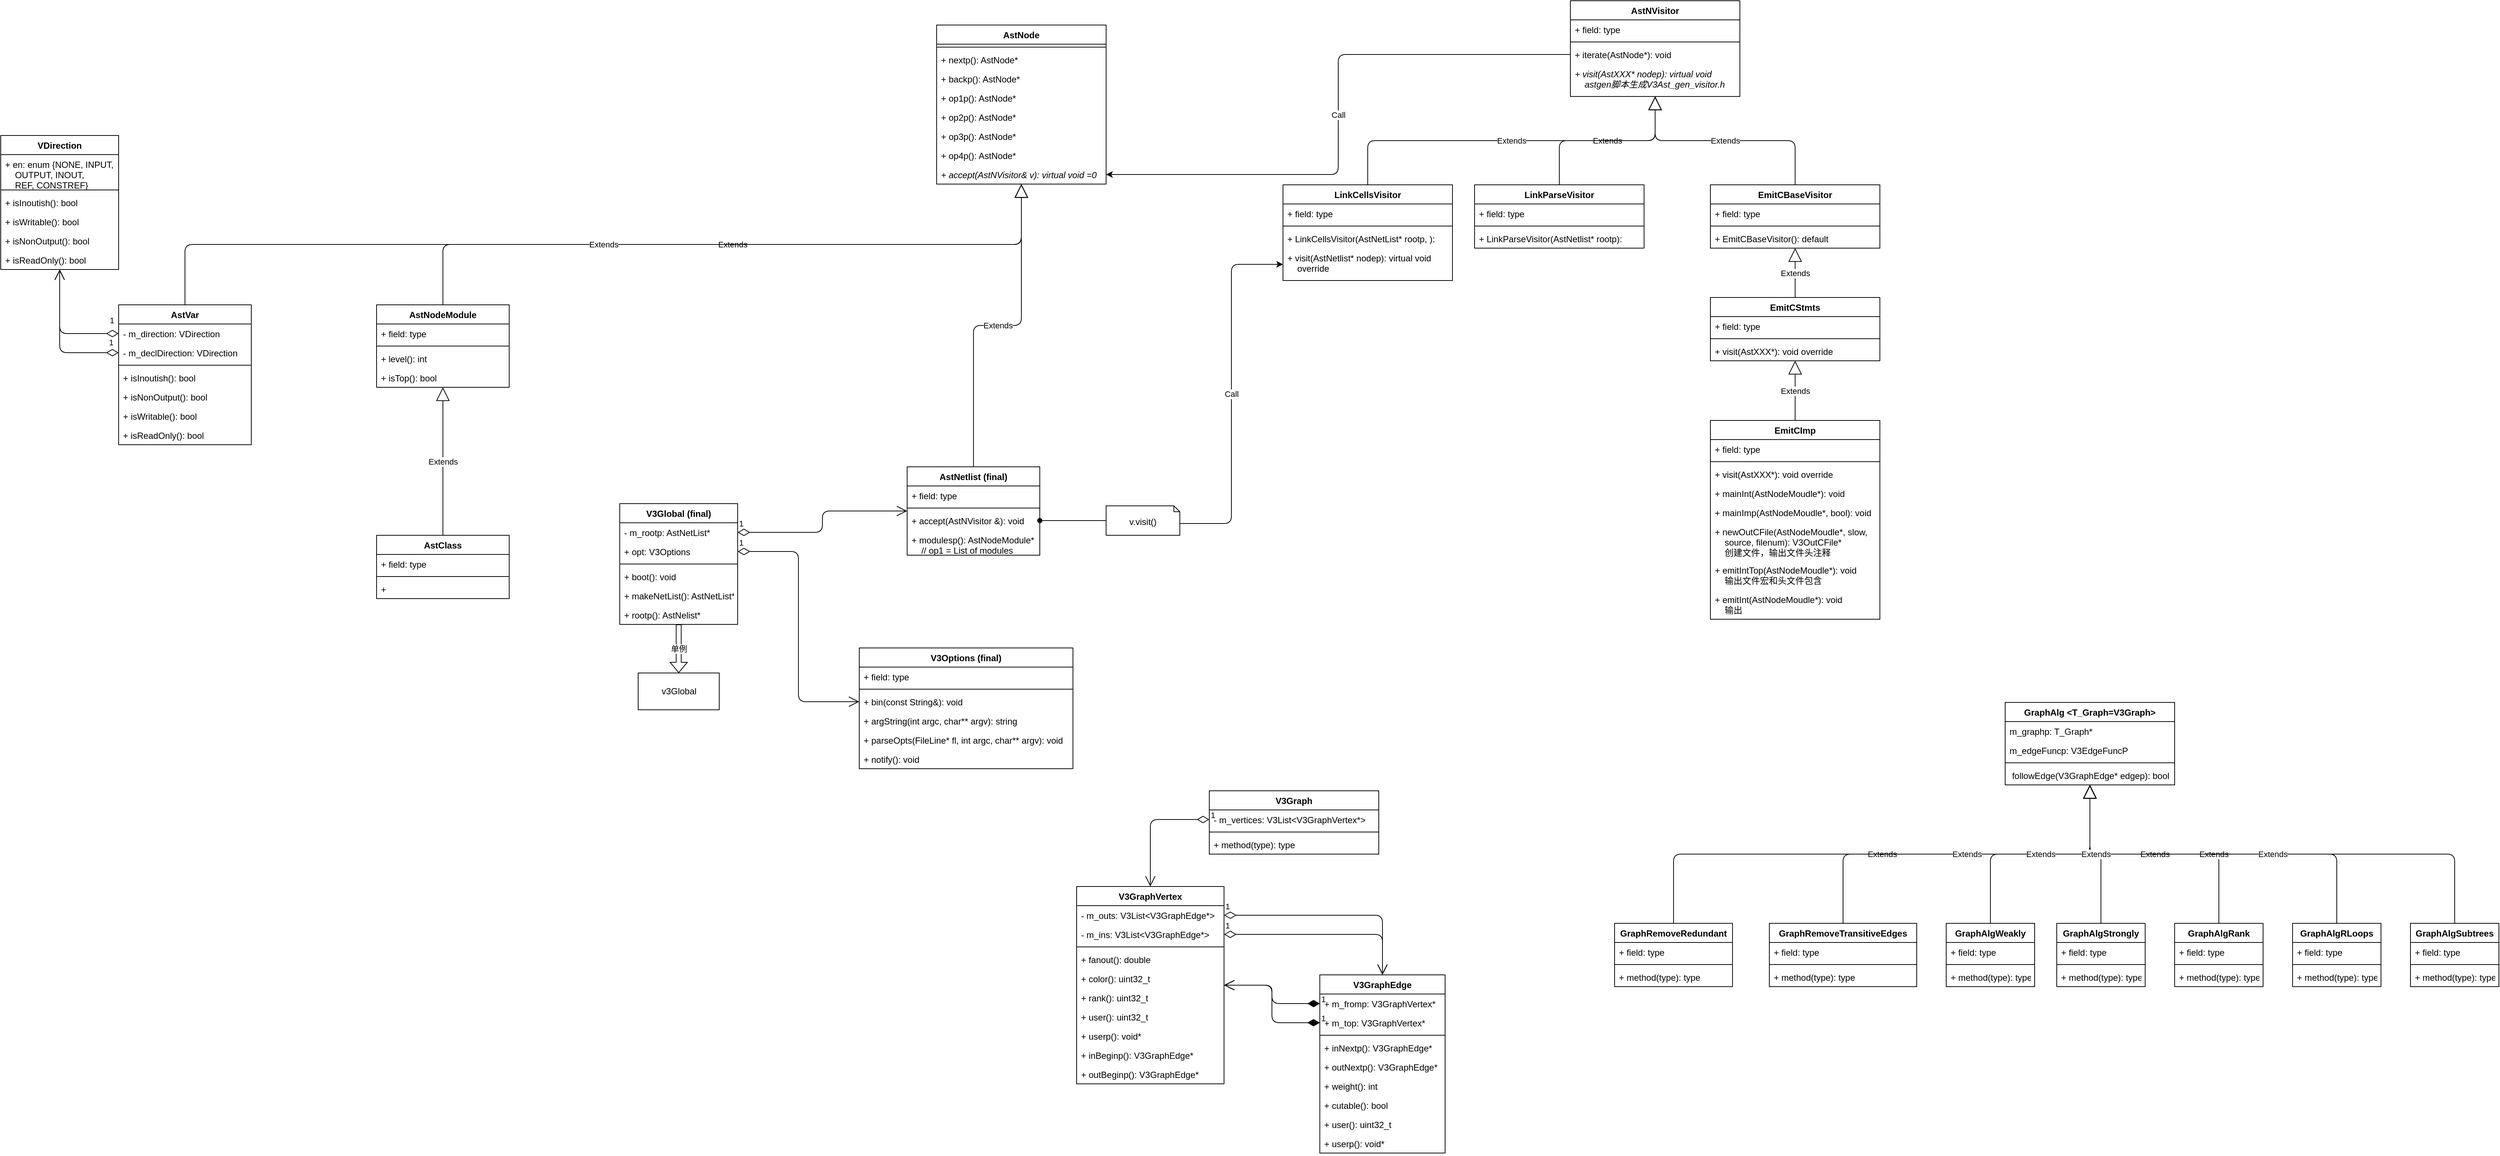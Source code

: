 <mxfile version="14.6.6" type="github">
  <diagram id="C5RBs43oDa-KdzZeNtuy" name="Page-1">
    <mxGraphModel dx="981" dy="526" grid="1" gridSize="10" guides="1" tooltips="1" connect="1" arrows="1" fold="1" page="1" pageScale="1" pageWidth="3300" pageHeight="4681" math="0" shadow="0">
      <root>
        <mxCell id="WIyWlLk6GJQsqaUBKTNV-0" />
        <mxCell id="WIyWlLk6GJQsqaUBKTNV-1" parent="WIyWlLk6GJQsqaUBKTNV-0" />
        <mxCell id="IgFQSysdNM-SXwgzuDnT-0" value="单例" style="edgeStyle=orthogonalEdgeStyle;rounded=0;orthogonalLoop=1;jettySize=auto;html=1;shape=flexArrow;endWidth=15.6;endSize=4.332;width=6.8;" edge="1" parent="WIyWlLk6GJQsqaUBKTNV-1" source="ULX5SZzE0qi3kB6kCUKa-0" target="ULX5SZzE0qi3kB6kCUKa-4">
          <mxGeometry relative="1" as="geometry" />
        </mxCell>
        <mxCell id="ULX5SZzE0qi3kB6kCUKa-0" value="V3Global (final)" style="swimlane;fontStyle=1;align=center;verticalAlign=top;childLayout=stackLayout;horizontal=1;startSize=26;horizontalStack=0;resizeParent=1;resizeParentMax=0;resizeLast=0;collapsible=1;marginBottom=0;" parent="WIyWlLk6GJQsqaUBKTNV-1" vertex="1">
          <mxGeometry x="860" y="1010" width="160" height="164" as="geometry" />
        </mxCell>
        <mxCell id="ULX5SZzE0qi3kB6kCUKa-1" value="- m_rootp: AstNetList*" style="text;strokeColor=none;fillColor=none;align=left;verticalAlign=top;spacingLeft=4;spacingRight=4;overflow=hidden;rotatable=0;points=[[0,0.5],[1,0.5]];portConstraint=eastwest;" parent="ULX5SZzE0qi3kB6kCUKa-0" vertex="1">
          <mxGeometry y="26" width="160" height="26" as="geometry" />
        </mxCell>
        <mxCell id="E-qljk5IcUuc3GLCmqaK-0" value="+ opt: V3Options" style="text;strokeColor=none;fillColor=none;align=left;verticalAlign=top;spacingLeft=4;spacingRight=4;overflow=hidden;rotatable=0;points=[[0,0.5],[1,0.5]];portConstraint=eastwest;" parent="ULX5SZzE0qi3kB6kCUKa-0" vertex="1">
          <mxGeometry y="52" width="160" height="26" as="geometry" />
        </mxCell>
        <mxCell id="ULX5SZzE0qi3kB6kCUKa-2" value="" style="line;strokeWidth=1;fillColor=none;align=left;verticalAlign=middle;spacingTop=-1;spacingLeft=3;spacingRight=3;rotatable=0;labelPosition=right;points=[];portConstraint=eastwest;" parent="ULX5SZzE0qi3kB6kCUKa-0" vertex="1">
          <mxGeometry y="78" width="160" height="8" as="geometry" />
        </mxCell>
        <mxCell id="ULX5SZzE0qi3kB6kCUKa-5" value="+ boot(): void" style="text;strokeColor=none;fillColor=none;align=left;verticalAlign=top;spacingLeft=4;spacingRight=4;overflow=hidden;rotatable=0;points=[[0,0.5],[1,0.5]];portConstraint=eastwest;" parent="ULX5SZzE0qi3kB6kCUKa-0" vertex="1">
          <mxGeometry y="86" width="160" height="26" as="geometry" />
        </mxCell>
        <mxCell id="ULX5SZzE0qi3kB6kCUKa-3" value="+ makeNetList(): AstNetList*" style="text;strokeColor=none;fillColor=none;align=left;verticalAlign=top;spacingLeft=4;spacingRight=4;overflow=hidden;rotatable=0;points=[[0,0.5],[1,0.5]];portConstraint=eastwest;" parent="ULX5SZzE0qi3kB6kCUKa-0" vertex="1">
          <mxGeometry y="112" width="160" height="26" as="geometry" />
        </mxCell>
        <mxCell id="IgFQSysdNM-SXwgzuDnT-42" value="+ rootp(): AstNelist*" style="text;strokeColor=none;fillColor=none;align=left;verticalAlign=top;spacingLeft=4;spacingRight=4;overflow=hidden;rotatable=0;points=[[0,0.5],[1,0.5]];portConstraint=eastwest;" vertex="1" parent="ULX5SZzE0qi3kB6kCUKa-0">
          <mxGeometry y="138" width="160" height="26" as="geometry" />
        </mxCell>
        <mxCell id="ULX5SZzE0qi3kB6kCUKa-4" value="v3Global" style="html=1;" parent="WIyWlLk6GJQsqaUBKTNV-1" vertex="1">
          <mxGeometry x="885" y="1240" width="110" height="50" as="geometry" />
        </mxCell>
        <mxCell id="ULX5SZzE0qi3kB6kCUKa-6" value="AstNetlist (final)" style="swimlane;fontStyle=1;align=center;verticalAlign=top;childLayout=stackLayout;horizontal=1;startSize=26;horizontalStack=0;resizeParent=1;resizeParentMax=0;resizeLast=0;collapsible=1;marginBottom=0;" parent="WIyWlLk6GJQsqaUBKTNV-1" vertex="1">
          <mxGeometry x="1250" y="960" width="180" height="120" as="geometry" />
        </mxCell>
        <mxCell id="ULX5SZzE0qi3kB6kCUKa-7" value="+ field: type" style="text;strokeColor=none;fillColor=none;align=left;verticalAlign=top;spacingLeft=4;spacingRight=4;overflow=hidden;rotatable=0;points=[[0,0.5],[1,0.5]];portConstraint=eastwest;" parent="ULX5SZzE0qi3kB6kCUKa-6" vertex="1">
          <mxGeometry y="26" width="180" height="26" as="geometry" />
        </mxCell>
        <mxCell id="ULX5SZzE0qi3kB6kCUKa-8" value="" style="line;strokeWidth=1;fillColor=none;align=left;verticalAlign=middle;spacingTop=-1;spacingLeft=3;spacingRight=3;rotatable=0;labelPosition=right;points=[];portConstraint=eastwest;" parent="ULX5SZzE0qi3kB6kCUKa-6" vertex="1">
          <mxGeometry y="52" width="180" height="8" as="geometry" />
        </mxCell>
        <mxCell id="ULX5SZzE0qi3kB6kCUKa-9" value="+ accept(AstNVisitor &amp;): void" style="text;strokeColor=none;fillColor=none;align=left;verticalAlign=top;spacingLeft=4;spacingRight=4;overflow=hidden;rotatable=0;points=[[0,0.5],[1,0.5]];portConstraint=eastwest;" parent="ULX5SZzE0qi3kB6kCUKa-6" vertex="1">
          <mxGeometry y="60" width="180" height="26" as="geometry" />
        </mxCell>
        <mxCell id="IgFQSysdNM-SXwgzuDnT-43" value="+ modulesp(): AstNodeModule*&#xa;    // op1 = List of modules" style="text;strokeColor=none;fillColor=none;align=left;verticalAlign=top;spacingLeft=4;spacingRight=4;overflow=hidden;rotatable=0;points=[[0,0.5],[1,0.5]];portConstraint=eastwest;" vertex="1" parent="ULX5SZzE0qi3kB6kCUKa-6">
          <mxGeometry y="86" width="180" height="34" as="geometry" />
        </mxCell>
        <mxCell id="ULX5SZzE0qi3kB6kCUKa-10" value="1" style="endArrow=open;html=1;endSize=12;startArrow=diamondThin;startSize=14;startFill=0;edgeStyle=orthogonalEdgeStyle;align=left;verticalAlign=bottom;" parent="WIyWlLk6GJQsqaUBKTNV-1" source="ULX5SZzE0qi3kB6kCUKa-1" target="ULX5SZzE0qi3kB6kCUKa-6" edge="1">
          <mxGeometry x="-1" y="3" relative="1" as="geometry">
            <mxPoint x="1200" y="1160" as="sourcePoint" />
            <mxPoint x="1360" y="1160" as="targetPoint" />
          </mxGeometry>
        </mxCell>
        <mxCell id="ULX5SZzE0qi3kB6kCUKa-11" value="AstNode" style="swimlane;fontStyle=1;align=center;verticalAlign=top;childLayout=stackLayout;horizontal=1;startSize=26;horizontalStack=0;resizeParent=1;resizeParentMax=0;resizeLast=0;collapsible=1;marginBottom=0;" parent="WIyWlLk6GJQsqaUBKTNV-1" vertex="1">
          <mxGeometry x="1290" y="360" width="230" height="216" as="geometry" />
        </mxCell>
        <mxCell id="ULX5SZzE0qi3kB6kCUKa-13" value="" style="line;strokeWidth=1;fillColor=none;align=left;verticalAlign=middle;spacingTop=-1;spacingLeft=3;spacingRight=3;rotatable=0;labelPosition=right;points=[];portConstraint=eastwest;" parent="ULX5SZzE0qi3kB6kCUKa-11" vertex="1">
          <mxGeometry y="26" width="230" height="8" as="geometry" />
        </mxCell>
        <mxCell id="ULX5SZzE0qi3kB6kCUKa-12" value="+ nextp(): AstNode*" style="text;strokeColor=none;fillColor=none;align=left;verticalAlign=top;spacingLeft=4;spacingRight=4;overflow=hidden;rotatable=0;points=[[0,0.5],[1,0.5]];portConstraint=eastwest;" parent="ULX5SZzE0qi3kB6kCUKa-11" vertex="1">
          <mxGeometry y="34" width="230" height="26" as="geometry" />
        </mxCell>
        <mxCell id="ULX5SZzE0qi3kB6kCUKa-20" value="+ backp(): AstNode*" style="text;strokeColor=none;fillColor=none;align=left;verticalAlign=top;spacingLeft=4;spacingRight=4;overflow=hidden;rotatable=0;points=[[0,0.5],[1,0.5]];portConstraint=eastwest;" parent="ULX5SZzE0qi3kB6kCUKa-11" vertex="1">
          <mxGeometry y="60" width="230" height="26" as="geometry" />
        </mxCell>
        <mxCell id="ULX5SZzE0qi3kB6kCUKa-21" value="+ op1p(): AstNode*" style="text;strokeColor=none;fillColor=none;align=left;verticalAlign=top;spacingLeft=4;spacingRight=4;overflow=hidden;rotatable=0;points=[[0,0.5],[1,0.5]];portConstraint=eastwest;" parent="ULX5SZzE0qi3kB6kCUKa-11" vertex="1">
          <mxGeometry y="86" width="230" height="26" as="geometry" />
        </mxCell>
        <mxCell id="ULX5SZzE0qi3kB6kCUKa-24" value="+ op2p(): AstNode*" style="text;strokeColor=none;fillColor=none;align=left;verticalAlign=top;spacingLeft=4;spacingRight=4;overflow=hidden;rotatable=0;points=[[0,0.5],[1,0.5]];portConstraint=eastwest;" parent="ULX5SZzE0qi3kB6kCUKa-11" vertex="1">
          <mxGeometry y="112" width="230" height="26" as="geometry" />
        </mxCell>
        <mxCell id="ULX5SZzE0qi3kB6kCUKa-23" value="+ op3p(): AstNode*" style="text;strokeColor=none;fillColor=none;align=left;verticalAlign=top;spacingLeft=4;spacingRight=4;overflow=hidden;rotatable=0;points=[[0,0.5],[1,0.5]];portConstraint=eastwest;" parent="ULX5SZzE0qi3kB6kCUKa-11" vertex="1">
          <mxGeometry y="138" width="230" height="26" as="geometry" />
        </mxCell>
        <mxCell id="ULX5SZzE0qi3kB6kCUKa-22" value="+ op4p(): AstNode*" style="text;strokeColor=none;fillColor=none;align=left;verticalAlign=top;spacingLeft=4;spacingRight=4;overflow=hidden;rotatable=0;points=[[0,0.5],[1,0.5]];portConstraint=eastwest;" parent="ULX5SZzE0qi3kB6kCUKa-11" vertex="1">
          <mxGeometry y="164" width="230" height="26" as="geometry" />
        </mxCell>
        <mxCell id="ULX5SZzE0qi3kB6kCUKa-14" value="+ accept(AstNVisitor&amp; v): virtual void =0" style="text;strokeColor=none;fillColor=none;align=left;verticalAlign=top;spacingLeft=4;spacingRight=4;overflow=hidden;rotatable=0;points=[[0,0.5],[1,0.5]];portConstraint=eastwest;fontStyle=2" parent="ULX5SZzE0qi3kB6kCUKa-11" vertex="1">
          <mxGeometry y="190" width="230" height="26" as="geometry" />
        </mxCell>
        <mxCell id="ULX5SZzE0qi3kB6kCUKa-19" value="Extends" style="endArrow=block;endSize=16;endFill=0;html=1;edgeStyle=orthogonalEdgeStyle;" parent="WIyWlLk6GJQsqaUBKTNV-1" source="ULX5SZzE0qi3kB6kCUKa-6" target="ULX5SZzE0qi3kB6kCUKa-11" edge="1">
          <mxGeometry width="160" relative="1" as="geometry">
            <mxPoint x="1280" y="1180" as="sourcePoint" />
            <mxPoint x="1400" y="858" as="targetPoint" />
          </mxGeometry>
        </mxCell>
        <mxCell id="E-qljk5IcUuc3GLCmqaK-1" value="V3Options (final)" style="swimlane;fontStyle=1;align=center;verticalAlign=top;childLayout=stackLayout;horizontal=1;startSize=26;horizontalStack=0;resizeParent=1;resizeParentMax=0;resizeLast=0;collapsible=1;marginBottom=0;" parent="WIyWlLk6GJQsqaUBKTNV-1" vertex="1">
          <mxGeometry x="1185" y="1206" width="290" height="164" as="geometry" />
        </mxCell>
        <mxCell id="E-qljk5IcUuc3GLCmqaK-2" value="+ field: type" style="text;strokeColor=none;fillColor=none;align=left;verticalAlign=top;spacingLeft=4;spacingRight=4;overflow=hidden;rotatable=0;points=[[0,0.5],[1,0.5]];portConstraint=eastwest;" parent="E-qljk5IcUuc3GLCmqaK-1" vertex="1">
          <mxGeometry y="26" width="290" height="26" as="geometry" />
        </mxCell>
        <mxCell id="E-qljk5IcUuc3GLCmqaK-3" value="" style="line;strokeWidth=1;fillColor=none;align=left;verticalAlign=middle;spacingTop=-1;spacingLeft=3;spacingRight=3;rotatable=0;labelPosition=right;points=[];portConstraint=eastwest;" parent="E-qljk5IcUuc3GLCmqaK-1" vertex="1">
          <mxGeometry y="52" width="290" height="8" as="geometry" />
        </mxCell>
        <mxCell id="E-qljk5IcUuc3GLCmqaK-4" value="+ bin(const String&amp;): void" style="text;strokeColor=none;fillColor=none;align=left;verticalAlign=top;spacingLeft=4;spacingRight=4;overflow=hidden;rotatable=0;points=[[0,0.5],[1,0.5]];portConstraint=eastwest;" parent="E-qljk5IcUuc3GLCmqaK-1" vertex="1">
          <mxGeometry y="60" width="290" height="26" as="geometry" />
        </mxCell>
        <mxCell id="E-qljk5IcUuc3GLCmqaK-5" value="+ argString(int argc, char** argv): string" style="text;strokeColor=none;fillColor=none;align=left;verticalAlign=top;spacingLeft=4;spacingRight=4;overflow=hidden;rotatable=0;points=[[0,0.5],[1,0.5]];portConstraint=eastwest;" parent="E-qljk5IcUuc3GLCmqaK-1" vertex="1">
          <mxGeometry y="86" width="290" height="26" as="geometry" />
        </mxCell>
        <mxCell id="E-qljk5IcUuc3GLCmqaK-7" value="+ parseOpts(FileLine* fl, int argc, char** argv): void" style="text;strokeColor=none;fillColor=none;align=left;verticalAlign=top;spacingLeft=4;spacingRight=4;overflow=hidden;rotatable=0;points=[[0,0.5],[1,0.5]];portConstraint=eastwest;" parent="E-qljk5IcUuc3GLCmqaK-1" vertex="1">
          <mxGeometry y="112" width="290" height="26" as="geometry" />
        </mxCell>
        <mxCell id="E-qljk5IcUuc3GLCmqaK-8" value="+ notify(): void" style="text;strokeColor=none;fillColor=none;align=left;verticalAlign=top;spacingLeft=4;spacingRight=4;overflow=hidden;rotatable=0;points=[[0,0.5],[1,0.5]];portConstraint=eastwest;" parent="E-qljk5IcUuc3GLCmqaK-1" vertex="1">
          <mxGeometry y="138" width="290" height="26" as="geometry" />
        </mxCell>
        <mxCell id="E-qljk5IcUuc3GLCmqaK-6" value="1" style="endArrow=open;html=1;endSize=12;startArrow=diamondThin;startSize=14;startFill=0;edgeStyle=orthogonalEdgeStyle;align=left;verticalAlign=bottom;" parent="WIyWlLk6GJQsqaUBKTNV-1" source="E-qljk5IcUuc3GLCmqaK-0" target="E-qljk5IcUuc3GLCmqaK-4" edge="1">
          <mxGeometry x="-1" y="3" relative="1" as="geometry">
            <mxPoint x="1110" y="1120" as="sourcePoint" />
            <mxPoint x="1270" y="1120" as="targetPoint" />
          </mxGeometry>
        </mxCell>
        <mxCell id="E-qljk5IcUuc3GLCmqaK-9" value="LinkParseVisitor" style="swimlane;fontStyle=1;align=center;verticalAlign=top;childLayout=stackLayout;horizontal=1;startSize=26;horizontalStack=0;resizeParent=1;resizeParentMax=0;resizeLast=0;collapsible=1;marginBottom=0;" parent="WIyWlLk6GJQsqaUBKTNV-1" vertex="1">
          <mxGeometry x="2020" y="577" width="230" height="86" as="geometry" />
        </mxCell>
        <mxCell id="E-qljk5IcUuc3GLCmqaK-10" value="+ field: type" style="text;strokeColor=none;fillColor=none;align=left;verticalAlign=top;spacingLeft=4;spacingRight=4;overflow=hidden;rotatable=0;points=[[0,0.5],[1,0.5]];portConstraint=eastwest;" parent="E-qljk5IcUuc3GLCmqaK-9" vertex="1">
          <mxGeometry y="26" width="230" height="26" as="geometry" />
        </mxCell>
        <mxCell id="E-qljk5IcUuc3GLCmqaK-11" value="" style="line;strokeWidth=1;fillColor=none;align=left;verticalAlign=middle;spacingTop=-1;spacingLeft=3;spacingRight=3;rotatable=0;labelPosition=right;points=[];portConstraint=eastwest;" parent="E-qljk5IcUuc3GLCmqaK-9" vertex="1">
          <mxGeometry y="52" width="230" height="8" as="geometry" />
        </mxCell>
        <mxCell id="E-qljk5IcUuc3GLCmqaK-12" value="+ LinkParseVisitor(AstNetlist* rootp): " style="text;strokeColor=none;fillColor=none;align=left;verticalAlign=top;spacingLeft=4;spacingRight=4;overflow=hidden;rotatable=0;points=[[0,0.5],[1,0.5]];portConstraint=eastwest;" parent="E-qljk5IcUuc3GLCmqaK-9" vertex="1">
          <mxGeometry y="60" width="230" height="26" as="geometry" />
        </mxCell>
        <mxCell id="E-qljk5IcUuc3GLCmqaK-13" value="AstNVisitor" style="swimlane;fontStyle=1;align=center;verticalAlign=top;childLayout=stackLayout;horizontal=1;startSize=26;horizontalStack=0;resizeParent=1;resizeParentMax=0;resizeLast=0;collapsible=1;marginBottom=0;" parent="WIyWlLk6GJQsqaUBKTNV-1" vertex="1">
          <mxGeometry x="2150" y="327" width="230" height="130" as="geometry" />
        </mxCell>
        <mxCell id="E-qljk5IcUuc3GLCmqaK-14" value="+ field: type" style="text;strokeColor=none;fillColor=none;align=left;verticalAlign=top;spacingLeft=4;spacingRight=4;overflow=hidden;rotatable=0;points=[[0,0.5],[1,0.5]];portConstraint=eastwest;" parent="E-qljk5IcUuc3GLCmqaK-13" vertex="1">
          <mxGeometry y="26" width="230" height="26" as="geometry" />
        </mxCell>
        <mxCell id="E-qljk5IcUuc3GLCmqaK-15" value="" style="line;strokeWidth=1;fillColor=none;align=left;verticalAlign=middle;spacingTop=-1;spacingLeft=3;spacingRight=3;rotatable=0;labelPosition=right;points=[];portConstraint=eastwest;" parent="E-qljk5IcUuc3GLCmqaK-13" vertex="1">
          <mxGeometry y="52" width="230" height="8" as="geometry" />
        </mxCell>
        <mxCell id="E-qljk5IcUuc3GLCmqaK-16" value="+ iterate(AstNode*): void" style="text;strokeColor=none;fillColor=none;align=left;verticalAlign=top;spacingLeft=4;spacingRight=4;overflow=hidden;rotatable=0;points=[[0,0.5],[1,0.5]];portConstraint=eastwest;" parent="E-qljk5IcUuc3GLCmqaK-13" vertex="1">
          <mxGeometry y="60" width="230" height="26" as="geometry" />
        </mxCell>
        <mxCell id="E-qljk5IcUuc3GLCmqaK-18" value="+ visit(AstXXX* nodep): virtual void&#xa;    astgen脚本生成V3Ast_gen_visitor.h" style="text;strokeColor=none;fillColor=none;align=left;verticalAlign=top;spacingLeft=4;spacingRight=4;overflow=hidden;rotatable=0;points=[[0,0.5],[1,0.5]];portConstraint=eastwest;fontStyle=2" parent="E-qljk5IcUuc3GLCmqaK-13" vertex="1">
          <mxGeometry y="86" width="230" height="44" as="geometry" />
        </mxCell>
        <mxCell id="E-qljk5IcUuc3GLCmqaK-17" value="Extends" style="endArrow=block;endSize=16;endFill=0;html=1;exitX=0.5;exitY=0;exitDx=0;exitDy=0;edgeStyle=orthogonalEdgeStyle;" parent="WIyWlLk6GJQsqaUBKTNV-1" source="E-qljk5IcUuc3GLCmqaK-9" target="E-qljk5IcUuc3GLCmqaK-13" edge="1">
          <mxGeometry width="160" relative="1" as="geometry">
            <mxPoint x="2280" y="910" as="sourcePoint" />
            <mxPoint x="2440" y="910" as="targetPoint" />
          </mxGeometry>
        </mxCell>
        <mxCell id="E-qljk5IcUuc3GLCmqaK-23" value="V3Graph" style="swimlane;fontStyle=1;align=center;verticalAlign=top;childLayout=stackLayout;horizontal=1;startSize=26;horizontalStack=0;resizeParent=1;resizeParentMax=0;resizeLast=0;collapsible=1;marginBottom=0;" parent="WIyWlLk6GJQsqaUBKTNV-1" vertex="1">
          <mxGeometry x="1660" y="1400" width="230" height="86" as="geometry" />
        </mxCell>
        <mxCell id="E-qljk5IcUuc3GLCmqaK-24" value="- m_vertices: V3List&lt;V3GraphVertex*&gt;" style="text;strokeColor=none;fillColor=none;align=left;verticalAlign=top;spacingLeft=4;spacingRight=4;overflow=hidden;rotatable=0;points=[[0,0.5],[1,0.5]];portConstraint=eastwest;" parent="E-qljk5IcUuc3GLCmqaK-23" vertex="1">
          <mxGeometry y="26" width="230" height="26" as="geometry" />
        </mxCell>
        <mxCell id="E-qljk5IcUuc3GLCmqaK-25" value="" style="line;strokeWidth=1;fillColor=none;align=left;verticalAlign=middle;spacingTop=-1;spacingLeft=3;spacingRight=3;rotatable=0;labelPosition=right;points=[];portConstraint=eastwest;" parent="E-qljk5IcUuc3GLCmqaK-23" vertex="1">
          <mxGeometry y="52" width="230" height="8" as="geometry" />
        </mxCell>
        <mxCell id="E-qljk5IcUuc3GLCmqaK-26" value="+ method(type): type" style="text;strokeColor=none;fillColor=none;align=left;verticalAlign=top;spacingLeft=4;spacingRight=4;overflow=hidden;rotatable=0;points=[[0,0.5],[1,0.5]];portConstraint=eastwest;" parent="E-qljk5IcUuc3GLCmqaK-23" vertex="1">
          <mxGeometry y="60" width="230" height="26" as="geometry" />
        </mxCell>
        <mxCell id="E-qljk5IcUuc3GLCmqaK-27" value="V3GraphVertex" style="swimlane;fontStyle=1;align=center;verticalAlign=top;childLayout=stackLayout;horizontal=1;startSize=26;horizontalStack=0;resizeParent=1;resizeParentMax=0;resizeLast=0;collapsible=1;marginBottom=0;" parent="WIyWlLk6GJQsqaUBKTNV-1" vertex="1">
          <mxGeometry x="1480" y="1530" width="200" height="268" as="geometry" />
        </mxCell>
        <mxCell id="E-qljk5IcUuc3GLCmqaK-28" value="- m_outs: V3List&lt;V3GraphEdge*&gt;" style="text;strokeColor=none;fillColor=none;align=left;verticalAlign=top;spacingLeft=4;spacingRight=4;overflow=hidden;rotatable=0;points=[[0,0.5],[1,0.5]];portConstraint=eastwest;" parent="E-qljk5IcUuc3GLCmqaK-27" vertex="1">
          <mxGeometry y="26" width="200" height="26" as="geometry" />
        </mxCell>
        <mxCell id="E-qljk5IcUuc3GLCmqaK-36" value="- m_ins: V3List&lt;V3GraphEdge*&gt;" style="text;strokeColor=none;fillColor=none;align=left;verticalAlign=top;spacingLeft=4;spacingRight=4;overflow=hidden;rotatable=0;points=[[0,0.5],[1,0.5]];portConstraint=eastwest;" parent="E-qljk5IcUuc3GLCmqaK-27" vertex="1">
          <mxGeometry y="52" width="200" height="26" as="geometry" />
        </mxCell>
        <mxCell id="E-qljk5IcUuc3GLCmqaK-29" value="" style="line;strokeWidth=1;fillColor=none;align=left;verticalAlign=middle;spacingTop=-1;spacingLeft=3;spacingRight=3;rotatable=0;labelPosition=right;points=[];portConstraint=eastwest;" parent="E-qljk5IcUuc3GLCmqaK-27" vertex="1">
          <mxGeometry y="78" width="200" height="8" as="geometry" />
        </mxCell>
        <mxCell id="E-qljk5IcUuc3GLCmqaK-30" value="+ fanout(): double" style="text;strokeColor=none;fillColor=none;align=left;verticalAlign=top;spacingLeft=4;spacingRight=4;overflow=hidden;rotatable=0;points=[[0,0.5],[1,0.5]];portConstraint=eastwest;" parent="E-qljk5IcUuc3GLCmqaK-27" vertex="1">
          <mxGeometry y="86" width="200" height="26" as="geometry" />
        </mxCell>
        <mxCell id="E-qljk5IcUuc3GLCmqaK-39" value="+ color(): uint32_t" style="text;strokeColor=none;fillColor=none;align=left;verticalAlign=top;spacingLeft=4;spacingRight=4;overflow=hidden;rotatable=0;points=[[0,0.5],[1,0.5]];portConstraint=eastwest;" parent="E-qljk5IcUuc3GLCmqaK-27" vertex="1">
          <mxGeometry y="112" width="200" height="26" as="geometry" />
        </mxCell>
        <mxCell id="E-qljk5IcUuc3GLCmqaK-40" value="+ rank(): uint32_t" style="text;strokeColor=none;fillColor=none;align=left;verticalAlign=top;spacingLeft=4;spacingRight=4;overflow=hidden;rotatable=0;points=[[0,0.5],[1,0.5]];portConstraint=eastwest;" parent="E-qljk5IcUuc3GLCmqaK-27" vertex="1">
          <mxGeometry y="138" width="200" height="26" as="geometry" />
        </mxCell>
        <mxCell id="E-qljk5IcUuc3GLCmqaK-41" value="+ user(): uint32_t" style="text;strokeColor=none;fillColor=none;align=left;verticalAlign=top;spacingLeft=4;spacingRight=4;overflow=hidden;rotatable=0;points=[[0,0.5],[1,0.5]];portConstraint=eastwest;" parent="E-qljk5IcUuc3GLCmqaK-27" vertex="1">
          <mxGeometry y="164" width="200" height="26" as="geometry" />
        </mxCell>
        <mxCell id="E-qljk5IcUuc3GLCmqaK-42" value="+ userp(): void*" style="text;strokeColor=none;fillColor=none;align=left;verticalAlign=top;spacingLeft=4;spacingRight=4;overflow=hidden;rotatable=0;points=[[0,0.5],[1,0.5]];portConstraint=eastwest;" parent="E-qljk5IcUuc3GLCmqaK-27" vertex="1">
          <mxGeometry y="190" width="200" height="26" as="geometry" />
        </mxCell>
        <mxCell id="E-qljk5IcUuc3GLCmqaK-43" value="+ inBeginp(): V3GraphEdge*" style="text;strokeColor=none;fillColor=none;align=left;verticalAlign=top;spacingLeft=4;spacingRight=4;overflow=hidden;rotatable=0;points=[[0,0.5],[1,0.5]];portConstraint=eastwest;" parent="E-qljk5IcUuc3GLCmqaK-27" vertex="1">
          <mxGeometry y="216" width="200" height="26" as="geometry" />
        </mxCell>
        <mxCell id="E-qljk5IcUuc3GLCmqaK-44" value="+ outBeginp(): V3GraphEdge*" style="text;strokeColor=none;fillColor=none;align=left;verticalAlign=top;spacingLeft=4;spacingRight=4;overflow=hidden;rotatable=0;points=[[0,0.5],[1,0.5]];portConstraint=eastwest;" parent="E-qljk5IcUuc3GLCmqaK-27" vertex="1">
          <mxGeometry y="242" width="200" height="26" as="geometry" />
        </mxCell>
        <mxCell id="E-qljk5IcUuc3GLCmqaK-31" value="V3GraphEdge" style="swimlane;fontStyle=1;align=center;verticalAlign=top;childLayout=stackLayout;horizontal=1;startSize=26;horizontalStack=0;resizeParent=1;resizeParentMax=0;resizeLast=0;collapsible=1;marginBottom=0;" parent="WIyWlLk6GJQsqaUBKTNV-1" vertex="1">
          <mxGeometry x="1810" y="1650" width="170" height="242" as="geometry" />
        </mxCell>
        <mxCell id="E-qljk5IcUuc3GLCmqaK-32" value="+ m_fromp: V3GraphVertex*" style="text;strokeColor=none;fillColor=none;align=left;verticalAlign=top;spacingLeft=4;spacingRight=4;overflow=hidden;rotatable=0;points=[[0,0.5],[1,0.5]];portConstraint=eastwest;" parent="E-qljk5IcUuc3GLCmqaK-31" vertex="1">
          <mxGeometry y="26" width="170" height="26" as="geometry" />
        </mxCell>
        <mxCell id="E-qljk5IcUuc3GLCmqaK-46" value="+ m_top: V3GraphVertex*" style="text;strokeColor=none;fillColor=none;align=left;verticalAlign=top;spacingLeft=4;spacingRight=4;overflow=hidden;rotatable=0;points=[[0,0.5],[1,0.5]];portConstraint=eastwest;" parent="E-qljk5IcUuc3GLCmqaK-31" vertex="1">
          <mxGeometry y="52" width="170" height="26" as="geometry" />
        </mxCell>
        <mxCell id="E-qljk5IcUuc3GLCmqaK-33" value="" style="line;strokeWidth=1;fillColor=none;align=left;verticalAlign=middle;spacingTop=-1;spacingLeft=3;spacingRight=3;rotatable=0;labelPosition=right;points=[];portConstraint=eastwest;" parent="E-qljk5IcUuc3GLCmqaK-31" vertex="1">
          <mxGeometry y="78" width="170" height="8" as="geometry" />
        </mxCell>
        <mxCell id="E-qljk5IcUuc3GLCmqaK-34" value="+ inNextp(): V3GraphEdge*" style="text;strokeColor=none;fillColor=none;align=left;verticalAlign=top;spacingLeft=4;spacingRight=4;overflow=hidden;rotatable=0;points=[[0,0.5],[1,0.5]];portConstraint=eastwest;" parent="E-qljk5IcUuc3GLCmqaK-31" vertex="1">
          <mxGeometry y="86" width="170" height="26" as="geometry" />
        </mxCell>
        <mxCell id="E-qljk5IcUuc3GLCmqaK-45" value="+ outNextp(): V3GraphEdge*" style="text;strokeColor=none;fillColor=none;align=left;verticalAlign=top;spacingLeft=4;spacingRight=4;overflow=hidden;rotatable=0;points=[[0,0.5],[1,0.5]];portConstraint=eastwest;" parent="E-qljk5IcUuc3GLCmqaK-31" vertex="1">
          <mxGeometry y="112" width="170" height="26" as="geometry" />
        </mxCell>
        <mxCell id="E-qljk5IcUuc3GLCmqaK-49" value="+ weight(): int" style="text;strokeColor=none;fillColor=none;align=left;verticalAlign=top;spacingLeft=4;spacingRight=4;overflow=hidden;rotatable=0;points=[[0,0.5],[1,0.5]];portConstraint=eastwest;" parent="E-qljk5IcUuc3GLCmqaK-31" vertex="1">
          <mxGeometry y="138" width="170" height="26" as="geometry" />
        </mxCell>
        <mxCell id="E-qljk5IcUuc3GLCmqaK-50" value="+ cutable(): bool" style="text;strokeColor=none;fillColor=none;align=left;verticalAlign=top;spacingLeft=4;spacingRight=4;overflow=hidden;rotatable=0;points=[[0,0.5],[1,0.5]];portConstraint=eastwest;" parent="E-qljk5IcUuc3GLCmqaK-31" vertex="1">
          <mxGeometry y="164" width="170" height="26" as="geometry" />
        </mxCell>
        <mxCell id="E-qljk5IcUuc3GLCmqaK-51" value="+ user(): uint32_t" style="text;strokeColor=none;fillColor=none;align=left;verticalAlign=top;spacingLeft=4;spacingRight=4;overflow=hidden;rotatable=0;points=[[0,0.5],[1,0.5]];portConstraint=eastwest;" parent="E-qljk5IcUuc3GLCmqaK-31" vertex="1">
          <mxGeometry y="190" width="170" height="26" as="geometry" />
        </mxCell>
        <mxCell id="E-qljk5IcUuc3GLCmqaK-52" value="+ userp(): void*" style="text;strokeColor=none;fillColor=none;align=left;verticalAlign=top;spacingLeft=4;spacingRight=4;overflow=hidden;rotatable=0;points=[[0,0.5],[1,0.5]];portConstraint=eastwest;" parent="E-qljk5IcUuc3GLCmqaK-31" vertex="1">
          <mxGeometry y="216" width="170" height="26" as="geometry" />
        </mxCell>
        <mxCell id="E-qljk5IcUuc3GLCmqaK-35" value="1" style="endArrow=open;html=1;endSize=12;startArrow=diamondThin;startSize=14;startFill=0;edgeStyle=orthogonalEdgeStyle;align=left;verticalAlign=bottom;entryX=0.5;entryY=0;entryDx=0;entryDy=0;" parent="WIyWlLk6GJQsqaUBKTNV-1" source="E-qljk5IcUuc3GLCmqaK-24" target="E-qljk5IcUuc3GLCmqaK-27" edge="1">
          <mxGeometry x="-1" y="3" relative="1" as="geometry">
            <mxPoint x="1840" y="1460" as="sourcePoint" />
            <mxPoint x="2000" y="1460" as="targetPoint" />
          </mxGeometry>
        </mxCell>
        <mxCell id="E-qljk5IcUuc3GLCmqaK-37" value="1" style="endArrow=open;html=1;endSize=12;startArrow=diamondThin;startSize=14;startFill=0;edgeStyle=orthogonalEdgeStyle;align=left;verticalAlign=bottom;entryX=0.5;entryY=0;entryDx=0;entryDy=0;exitX=1;exitY=0.5;exitDx=0;exitDy=0;" parent="WIyWlLk6GJQsqaUBKTNV-1" source="E-qljk5IcUuc3GLCmqaK-36" target="E-qljk5IcUuc3GLCmqaK-31" edge="1">
          <mxGeometry x="-1" y="3" relative="1" as="geometry">
            <mxPoint x="1810" y="1700" as="sourcePoint" />
            <mxPoint x="1730" y="1791" as="targetPoint" />
          </mxGeometry>
        </mxCell>
        <mxCell id="E-qljk5IcUuc3GLCmqaK-38" value="1" style="endArrow=open;html=1;endSize=12;startArrow=diamondThin;startSize=14;startFill=0;edgeStyle=orthogonalEdgeStyle;align=left;verticalAlign=bottom;exitX=1;exitY=0.5;exitDx=0;exitDy=0;entryX=0.5;entryY=0;entryDx=0;entryDy=0;" parent="WIyWlLk6GJQsqaUBKTNV-1" source="E-qljk5IcUuc3GLCmqaK-28" target="E-qljk5IcUuc3GLCmqaK-31" edge="1">
          <mxGeometry x="-1" y="3" relative="1" as="geometry">
            <mxPoint x="1690" y="1605" as="sourcePoint" />
            <mxPoint x="1990" y="1610" as="targetPoint" />
          </mxGeometry>
        </mxCell>
        <mxCell id="E-qljk5IcUuc3GLCmqaK-47" value="1" style="endArrow=open;html=1;endSize=12;startArrow=diamondThin;startSize=14;startFill=1;edgeStyle=orthogonalEdgeStyle;align=left;verticalAlign=bottom;exitX=0;exitY=0.5;exitDx=0;exitDy=0;" parent="WIyWlLk6GJQsqaUBKTNV-1" source="E-qljk5IcUuc3GLCmqaK-32" target="E-qljk5IcUuc3GLCmqaK-27" edge="1">
          <mxGeometry x="-1" y="3" relative="1" as="geometry">
            <mxPoint x="1790" y="2000" as="sourcePoint" />
            <mxPoint x="1950" y="2000" as="targetPoint" />
          </mxGeometry>
        </mxCell>
        <mxCell id="E-qljk5IcUuc3GLCmqaK-48" value="1" style="endArrow=open;html=1;endSize=12;startArrow=diamondThin;startSize=14;startFill=1;edgeStyle=orthogonalEdgeStyle;align=left;verticalAlign=bottom;" parent="WIyWlLk6GJQsqaUBKTNV-1" source="E-qljk5IcUuc3GLCmqaK-46" target="E-qljk5IcUuc3GLCmqaK-27" edge="1">
          <mxGeometry x="-1" y="3" relative="1" as="geometry">
            <mxPoint x="1820" y="1915" as="sourcePoint" />
            <mxPoint x="1690" y="1890" as="targetPoint" />
          </mxGeometry>
        </mxCell>
        <mxCell id="E-qljk5IcUuc3GLCmqaK-53" value="GraphAlg &lt;T_Graph=V3Graph&gt;" style="swimlane;fontStyle=1;align=center;verticalAlign=top;childLayout=stackLayout;horizontal=1;startSize=26;horizontalStack=0;resizeParent=1;resizeParentMax=0;resizeLast=0;collapsible=1;marginBottom=0;" parent="WIyWlLk6GJQsqaUBKTNV-1" vertex="1">
          <mxGeometry x="2740" y="1280" width="230" height="112" as="geometry" />
        </mxCell>
        <mxCell id="E-qljk5IcUuc3GLCmqaK-54" value="m_graphp: T_Graph*" style="text;strokeColor=none;fillColor=none;align=left;verticalAlign=top;spacingLeft=4;spacingRight=4;overflow=hidden;rotatable=0;points=[[0,0.5],[1,0.5]];portConstraint=eastwest;" parent="E-qljk5IcUuc3GLCmqaK-53" vertex="1">
          <mxGeometry y="26" width="230" height="26" as="geometry" />
        </mxCell>
        <mxCell id="E-qljk5IcUuc3GLCmqaK-57" value="m_edgeFuncp: V3EdgeFuncP" style="text;strokeColor=none;fillColor=none;align=left;verticalAlign=top;spacingLeft=4;spacingRight=4;overflow=hidden;rotatable=0;points=[[0,0.5],[1,0.5]];portConstraint=eastwest;" parent="E-qljk5IcUuc3GLCmqaK-53" vertex="1">
          <mxGeometry y="52" width="230" height="26" as="geometry" />
        </mxCell>
        <mxCell id="E-qljk5IcUuc3GLCmqaK-55" value="" style="line;strokeWidth=1;fillColor=none;align=left;verticalAlign=middle;spacingTop=-1;spacingLeft=3;spacingRight=3;rotatable=0;labelPosition=right;points=[];portConstraint=eastwest;" parent="E-qljk5IcUuc3GLCmqaK-53" vertex="1">
          <mxGeometry y="78" width="230" height="8" as="geometry" />
        </mxCell>
        <mxCell id="E-qljk5IcUuc3GLCmqaK-56" value=" followEdge(V3GraphEdge* edgep): bool" style="text;strokeColor=none;fillColor=none;align=left;verticalAlign=top;spacingLeft=4;spacingRight=4;overflow=hidden;rotatable=0;points=[[0,0.5],[1,0.5]];portConstraint=eastwest;" parent="E-qljk5IcUuc3GLCmqaK-53" vertex="1">
          <mxGeometry y="86" width="230" height="26" as="geometry" />
        </mxCell>
        <mxCell id="E-qljk5IcUuc3GLCmqaK-58" value="GraphRemoveRedundant" style="swimlane;fontStyle=1;align=center;verticalAlign=top;childLayout=stackLayout;horizontal=1;startSize=26;horizontalStack=0;resizeParent=1;resizeParentMax=0;resizeLast=0;collapsible=1;marginBottom=0;" parent="WIyWlLk6GJQsqaUBKTNV-1" vertex="1">
          <mxGeometry x="2210" y="1580" width="160" height="86" as="geometry" />
        </mxCell>
        <mxCell id="E-qljk5IcUuc3GLCmqaK-59" value="+ field: type" style="text;strokeColor=none;fillColor=none;align=left;verticalAlign=top;spacingLeft=4;spacingRight=4;overflow=hidden;rotatable=0;points=[[0,0.5],[1,0.5]];portConstraint=eastwest;" parent="E-qljk5IcUuc3GLCmqaK-58" vertex="1">
          <mxGeometry y="26" width="160" height="26" as="geometry" />
        </mxCell>
        <mxCell id="E-qljk5IcUuc3GLCmqaK-60" value="" style="line;strokeWidth=1;fillColor=none;align=left;verticalAlign=middle;spacingTop=-1;spacingLeft=3;spacingRight=3;rotatable=0;labelPosition=right;points=[];portConstraint=eastwest;" parent="E-qljk5IcUuc3GLCmqaK-58" vertex="1">
          <mxGeometry y="52" width="160" height="8" as="geometry" />
        </mxCell>
        <mxCell id="E-qljk5IcUuc3GLCmqaK-61" value="+ method(type): type" style="text;strokeColor=none;fillColor=none;align=left;verticalAlign=top;spacingLeft=4;spacingRight=4;overflow=hidden;rotatable=0;points=[[0,0.5],[1,0.5]];portConstraint=eastwest;" parent="E-qljk5IcUuc3GLCmqaK-58" vertex="1">
          <mxGeometry y="60" width="160" height="26" as="geometry" />
        </mxCell>
        <mxCell id="E-qljk5IcUuc3GLCmqaK-62" value="Extends" style="endArrow=block;endSize=16;endFill=0;html=1;exitX=0.5;exitY=0;exitDx=0;exitDy=0;edgeStyle=orthogonalEdgeStyle;" parent="WIyWlLk6GJQsqaUBKTNV-1" source="E-qljk5IcUuc3GLCmqaK-58" target="E-qljk5IcUuc3GLCmqaK-53" edge="1">
          <mxGeometry width="160" relative="1" as="geometry">
            <mxPoint x="2660" y="1730" as="sourcePoint" />
            <mxPoint x="2820" y="1730" as="targetPoint" />
          </mxGeometry>
        </mxCell>
        <mxCell id="E-qljk5IcUuc3GLCmqaK-63" value="GraphRemoveTransitiveEdges" style="swimlane;fontStyle=1;align=center;verticalAlign=top;childLayout=stackLayout;horizontal=1;startSize=26;horizontalStack=0;resizeParent=1;resizeParentMax=0;resizeLast=0;collapsible=1;marginBottom=0;" parent="WIyWlLk6GJQsqaUBKTNV-1" vertex="1">
          <mxGeometry x="2420" y="1580" width="200" height="86" as="geometry" />
        </mxCell>
        <mxCell id="E-qljk5IcUuc3GLCmqaK-64" value="+ field: type" style="text;strokeColor=none;fillColor=none;align=left;verticalAlign=top;spacingLeft=4;spacingRight=4;overflow=hidden;rotatable=0;points=[[0,0.5],[1,0.5]];portConstraint=eastwest;" parent="E-qljk5IcUuc3GLCmqaK-63" vertex="1">
          <mxGeometry y="26" width="200" height="26" as="geometry" />
        </mxCell>
        <mxCell id="E-qljk5IcUuc3GLCmqaK-65" value="" style="line;strokeWidth=1;fillColor=none;align=left;verticalAlign=middle;spacingTop=-1;spacingLeft=3;spacingRight=3;rotatable=0;labelPosition=right;points=[];portConstraint=eastwest;" parent="E-qljk5IcUuc3GLCmqaK-63" vertex="1">
          <mxGeometry y="52" width="200" height="8" as="geometry" />
        </mxCell>
        <mxCell id="E-qljk5IcUuc3GLCmqaK-66" value="+ method(type): type" style="text;strokeColor=none;fillColor=none;align=left;verticalAlign=top;spacingLeft=4;spacingRight=4;overflow=hidden;rotatable=0;points=[[0,0.5],[1,0.5]];portConstraint=eastwest;" parent="E-qljk5IcUuc3GLCmqaK-63" vertex="1">
          <mxGeometry y="60" width="200" height="26" as="geometry" />
        </mxCell>
        <mxCell id="E-qljk5IcUuc3GLCmqaK-67" value="GraphAlgWeakly" style="swimlane;fontStyle=1;align=center;verticalAlign=top;childLayout=stackLayout;horizontal=1;startSize=26;horizontalStack=0;resizeParent=1;resizeParentMax=0;resizeLast=0;collapsible=1;marginBottom=0;" parent="WIyWlLk6GJQsqaUBKTNV-1" vertex="1">
          <mxGeometry x="2660" y="1580" width="120" height="86" as="geometry" />
        </mxCell>
        <mxCell id="E-qljk5IcUuc3GLCmqaK-68" value="+ field: type" style="text;strokeColor=none;fillColor=none;align=left;verticalAlign=top;spacingLeft=4;spacingRight=4;overflow=hidden;rotatable=0;points=[[0,0.5],[1,0.5]];portConstraint=eastwest;" parent="E-qljk5IcUuc3GLCmqaK-67" vertex="1">
          <mxGeometry y="26" width="120" height="26" as="geometry" />
        </mxCell>
        <mxCell id="E-qljk5IcUuc3GLCmqaK-69" value="" style="line;strokeWidth=1;fillColor=none;align=left;verticalAlign=middle;spacingTop=-1;spacingLeft=3;spacingRight=3;rotatable=0;labelPosition=right;points=[];portConstraint=eastwest;" parent="E-qljk5IcUuc3GLCmqaK-67" vertex="1">
          <mxGeometry y="52" width="120" height="8" as="geometry" />
        </mxCell>
        <mxCell id="E-qljk5IcUuc3GLCmqaK-70" value="+ method(type): type" style="text;strokeColor=none;fillColor=none;align=left;verticalAlign=top;spacingLeft=4;spacingRight=4;overflow=hidden;rotatable=0;points=[[0,0.5],[1,0.5]];portConstraint=eastwest;" parent="E-qljk5IcUuc3GLCmqaK-67" vertex="1">
          <mxGeometry y="60" width="120" height="26" as="geometry" />
        </mxCell>
        <mxCell id="E-qljk5IcUuc3GLCmqaK-71" value="GraphAlgStrongly" style="swimlane;fontStyle=1;align=center;verticalAlign=top;childLayout=stackLayout;horizontal=1;startSize=26;horizontalStack=0;resizeParent=1;resizeParentMax=0;resizeLast=0;collapsible=1;marginBottom=0;" parent="WIyWlLk6GJQsqaUBKTNV-1" vertex="1">
          <mxGeometry x="2810" y="1580" width="120" height="86" as="geometry" />
        </mxCell>
        <mxCell id="E-qljk5IcUuc3GLCmqaK-72" value="+ field: type" style="text;strokeColor=none;fillColor=none;align=left;verticalAlign=top;spacingLeft=4;spacingRight=4;overflow=hidden;rotatable=0;points=[[0,0.5],[1,0.5]];portConstraint=eastwest;" parent="E-qljk5IcUuc3GLCmqaK-71" vertex="1">
          <mxGeometry y="26" width="120" height="26" as="geometry" />
        </mxCell>
        <mxCell id="E-qljk5IcUuc3GLCmqaK-73" value="" style="line;strokeWidth=1;fillColor=none;align=left;verticalAlign=middle;spacingTop=-1;spacingLeft=3;spacingRight=3;rotatable=0;labelPosition=right;points=[];portConstraint=eastwest;" parent="E-qljk5IcUuc3GLCmqaK-71" vertex="1">
          <mxGeometry y="52" width="120" height="8" as="geometry" />
        </mxCell>
        <mxCell id="E-qljk5IcUuc3GLCmqaK-74" value="+ method(type): type" style="text;strokeColor=none;fillColor=none;align=left;verticalAlign=top;spacingLeft=4;spacingRight=4;overflow=hidden;rotatable=0;points=[[0,0.5],[1,0.5]];portConstraint=eastwest;" parent="E-qljk5IcUuc3GLCmqaK-71" vertex="1">
          <mxGeometry y="60" width="120" height="26" as="geometry" />
        </mxCell>
        <mxCell id="E-qljk5IcUuc3GLCmqaK-75" value="GraphAlgRank" style="swimlane;fontStyle=1;align=center;verticalAlign=top;childLayout=stackLayout;horizontal=1;startSize=26;horizontalStack=0;resizeParent=1;resizeParentMax=0;resizeLast=0;collapsible=1;marginBottom=0;" parent="WIyWlLk6GJQsqaUBKTNV-1" vertex="1">
          <mxGeometry x="2970" y="1580" width="120" height="86" as="geometry" />
        </mxCell>
        <mxCell id="E-qljk5IcUuc3GLCmqaK-76" value="+ field: type" style="text;strokeColor=none;fillColor=none;align=left;verticalAlign=top;spacingLeft=4;spacingRight=4;overflow=hidden;rotatable=0;points=[[0,0.5],[1,0.5]];portConstraint=eastwest;" parent="E-qljk5IcUuc3GLCmqaK-75" vertex="1">
          <mxGeometry y="26" width="120" height="26" as="geometry" />
        </mxCell>
        <mxCell id="E-qljk5IcUuc3GLCmqaK-77" value="" style="line;strokeWidth=1;fillColor=none;align=left;verticalAlign=middle;spacingTop=-1;spacingLeft=3;spacingRight=3;rotatable=0;labelPosition=right;points=[];portConstraint=eastwest;" parent="E-qljk5IcUuc3GLCmqaK-75" vertex="1">
          <mxGeometry y="52" width="120" height="8" as="geometry" />
        </mxCell>
        <mxCell id="E-qljk5IcUuc3GLCmqaK-78" value="+ method(type): type" style="text;strokeColor=none;fillColor=none;align=left;verticalAlign=top;spacingLeft=4;spacingRight=4;overflow=hidden;rotatable=0;points=[[0,0.5],[1,0.5]];portConstraint=eastwest;" parent="E-qljk5IcUuc3GLCmqaK-75" vertex="1">
          <mxGeometry y="60" width="120" height="26" as="geometry" />
        </mxCell>
        <mxCell id="E-qljk5IcUuc3GLCmqaK-79" value="GraphAlgRLoops" style="swimlane;fontStyle=1;align=center;verticalAlign=top;childLayout=stackLayout;horizontal=1;startSize=26;horizontalStack=0;resizeParent=1;resizeParentMax=0;resizeLast=0;collapsible=1;marginBottom=0;" parent="WIyWlLk6GJQsqaUBKTNV-1" vertex="1">
          <mxGeometry x="3130" y="1580" width="120" height="86" as="geometry" />
        </mxCell>
        <mxCell id="E-qljk5IcUuc3GLCmqaK-80" value="+ field: type" style="text;strokeColor=none;fillColor=none;align=left;verticalAlign=top;spacingLeft=4;spacingRight=4;overflow=hidden;rotatable=0;points=[[0,0.5],[1,0.5]];portConstraint=eastwest;" parent="E-qljk5IcUuc3GLCmqaK-79" vertex="1">
          <mxGeometry y="26" width="120" height="26" as="geometry" />
        </mxCell>
        <mxCell id="E-qljk5IcUuc3GLCmqaK-81" value="" style="line;strokeWidth=1;fillColor=none;align=left;verticalAlign=middle;spacingTop=-1;spacingLeft=3;spacingRight=3;rotatable=0;labelPosition=right;points=[];portConstraint=eastwest;" parent="E-qljk5IcUuc3GLCmqaK-79" vertex="1">
          <mxGeometry y="52" width="120" height="8" as="geometry" />
        </mxCell>
        <mxCell id="E-qljk5IcUuc3GLCmqaK-82" value="+ method(type): type" style="text;strokeColor=none;fillColor=none;align=left;verticalAlign=top;spacingLeft=4;spacingRight=4;overflow=hidden;rotatable=0;points=[[0,0.5],[1,0.5]];portConstraint=eastwest;" parent="E-qljk5IcUuc3GLCmqaK-79" vertex="1">
          <mxGeometry y="60" width="120" height="26" as="geometry" />
        </mxCell>
        <mxCell id="E-qljk5IcUuc3GLCmqaK-83" value="GraphAlgSubtrees" style="swimlane;fontStyle=1;align=center;verticalAlign=top;childLayout=stackLayout;horizontal=1;startSize=26;horizontalStack=0;resizeParent=1;resizeParentMax=0;resizeLast=0;collapsible=1;marginBottom=0;" parent="WIyWlLk6GJQsqaUBKTNV-1" vertex="1">
          <mxGeometry x="3290" y="1580" width="120" height="86" as="geometry" />
        </mxCell>
        <mxCell id="E-qljk5IcUuc3GLCmqaK-84" value="+ field: type" style="text;strokeColor=none;fillColor=none;align=left;verticalAlign=top;spacingLeft=4;spacingRight=4;overflow=hidden;rotatable=0;points=[[0,0.5],[1,0.5]];portConstraint=eastwest;" parent="E-qljk5IcUuc3GLCmqaK-83" vertex="1">
          <mxGeometry y="26" width="120" height="26" as="geometry" />
        </mxCell>
        <mxCell id="E-qljk5IcUuc3GLCmqaK-85" value="" style="line;strokeWidth=1;fillColor=none;align=left;verticalAlign=middle;spacingTop=-1;spacingLeft=3;spacingRight=3;rotatable=0;labelPosition=right;points=[];portConstraint=eastwest;" parent="E-qljk5IcUuc3GLCmqaK-83" vertex="1">
          <mxGeometry y="52" width="120" height="8" as="geometry" />
        </mxCell>
        <mxCell id="E-qljk5IcUuc3GLCmqaK-86" value="+ method(type): type" style="text;strokeColor=none;fillColor=none;align=left;verticalAlign=top;spacingLeft=4;spacingRight=4;overflow=hidden;rotatable=0;points=[[0,0.5],[1,0.5]];portConstraint=eastwest;" parent="E-qljk5IcUuc3GLCmqaK-83" vertex="1">
          <mxGeometry y="60" width="120" height="26" as="geometry" />
        </mxCell>
        <mxCell id="E-qljk5IcUuc3GLCmqaK-87" value="Extends" style="endArrow=block;endSize=16;endFill=0;html=1;exitX=0.5;exitY=0;exitDx=0;exitDy=0;edgeStyle=orthogonalEdgeStyle;" parent="WIyWlLk6GJQsqaUBKTNV-1" source="E-qljk5IcUuc3GLCmqaK-63" target="E-qljk5IcUuc3GLCmqaK-53" edge="1">
          <mxGeometry width="160" relative="1" as="geometry">
            <mxPoint x="2300" y="1590" as="sourcePoint" />
            <mxPoint x="2865" y="1402" as="targetPoint" />
          </mxGeometry>
        </mxCell>
        <mxCell id="E-qljk5IcUuc3GLCmqaK-88" value="Extends" style="endArrow=block;endSize=16;endFill=0;html=1;edgeStyle=orthogonalEdgeStyle;" parent="WIyWlLk6GJQsqaUBKTNV-1" source="E-qljk5IcUuc3GLCmqaK-75" target="E-qljk5IcUuc3GLCmqaK-53" edge="1">
          <mxGeometry width="160" relative="1" as="geometry">
            <mxPoint x="2310" y="1600" as="sourcePoint" />
            <mxPoint x="2875" y="1412" as="targetPoint" />
          </mxGeometry>
        </mxCell>
        <mxCell id="E-qljk5IcUuc3GLCmqaK-89" value="Extends" style="endArrow=block;endSize=16;endFill=0;html=1;exitX=0.5;exitY=0;exitDx=0;exitDy=0;edgeStyle=orthogonalEdgeStyle;" parent="WIyWlLk6GJQsqaUBKTNV-1" source="E-qljk5IcUuc3GLCmqaK-79" target="E-qljk5IcUuc3GLCmqaK-53" edge="1">
          <mxGeometry width="160" relative="1" as="geometry">
            <mxPoint x="2320" y="1610" as="sourcePoint" />
            <mxPoint x="2885" y="1422" as="targetPoint" />
          </mxGeometry>
        </mxCell>
        <mxCell id="E-qljk5IcUuc3GLCmqaK-90" value="Extends" style="endArrow=block;endSize=16;endFill=0;html=1;exitX=0.5;exitY=0;exitDx=0;exitDy=0;edgeStyle=orthogonalEdgeStyle;" parent="WIyWlLk6GJQsqaUBKTNV-1" source="E-qljk5IcUuc3GLCmqaK-83" target="E-qljk5IcUuc3GLCmqaK-53" edge="1">
          <mxGeometry width="160" relative="1" as="geometry">
            <mxPoint x="2330" y="1620" as="sourcePoint" />
            <mxPoint x="2895" y="1432" as="targetPoint" />
          </mxGeometry>
        </mxCell>
        <mxCell id="E-qljk5IcUuc3GLCmqaK-91" value="Extends" style="endArrow=block;endSize=16;endFill=0;html=1;exitX=0.5;exitY=0;exitDx=0;exitDy=0;edgeStyle=orthogonalEdgeStyle;" parent="WIyWlLk6GJQsqaUBKTNV-1" source="E-qljk5IcUuc3GLCmqaK-67" target="E-qljk5IcUuc3GLCmqaK-53" edge="1">
          <mxGeometry width="160" relative="1" as="geometry">
            <mxPoint x="2530" y="1590" as="sourcePoint" />
            <mxPoint x="2865" y="1402" as="targetPoint" />
          </mxGeometry>
        </mxCell>
        <mxCell id="E-qljk5IcUuc3GLCmqaK-92" value="Extends" style="endArrow=block;endSize=16;endFill=0;html=1;edgeStyle=orthogonalEdgeStyle;" parent="WIyWlLk6GJQsqaUBKTNV-1" source="E-qljk5IcUuc3GLCmqaK-71" target="E-qljk5IcUuc3GLCmqaK-53" edge="1">
          <mxGeometry width="160" relative="1" as="geometry">
            <mxPoint x="2540" y="1600" as="sourcePoint" />
            <mxPoint x="2875" y="1412" as="targetPoint" />
          </mxGeometry>
        </mxCell>
        <mxCell id="IgFQSysdNM-SXwgzuDnT-2" value="LinkCellsVisitor" style="swimlane;fontStyle=1;align=center;verticalAlign=top;childLayout=stackLayout;horizontal=1;startSize=26;horizontalStack=0;resizeParent=1;resizeParentMax=0;resizeLast=0;collapsible=1;marginBottom=0;" vertex="1" parent="WIyWlLk6GJQsqaUBKTNV-1">
          <mxGeometry x="1760" y="577" width="230" height="130" as="geometry" />
        </mxCell>
        <mxCell id="IgFQSysdNM-SXwgzuDnT-3" value="+ field: type" style="text;strokeColor=none;fillColor=none;align=left;verticalAlign=top;spacingLeft=4;spacingRight=4;overflow=hidden;rotatable=0;points=[[0,0.5],[1,0.5]];portConstraint=eastwest;" vertex="1" parent="IgFQSysdNM-SXwgzuDnT-2">
          <mxGeometry y="26" width="230" height="26" as="geometry" />
        </mxCell>
        <mxCell id="IgFQSysdNM-SXwgzuDnT-4" value="" style="line;strokeWidth=1;fillColor=none;align=left;verticalAlign=middle;spacingTop=-1;spacingLeft=3;spacingRight=3;rotatable=0;labelPosition=right;points=[];portConstraint=eastwest;" vertex="1" parent="IgFQSysdNM-SXwgzuDnT-2">
          <mxGeometry y="52" width="230" height="8" as="geometry" />
        </mxCell>
        <mxCell id="IgFQSysdNM-SXwgzuDnT-5" value="+ LinkCellsVisitor(AstNetList* rootp, ): " style="text;strokeColor=none;fillColor=none;align=left;verticalAlign=top;spacingLeft=4;spacingRight=4;overflow=hidden;rotatable=0;points=[[0,0.5],[1,0.5]];portConstraint=eastwest;" vertex="1" parent="IgFQSysdNM-SXwgzuDnT-2">
          <mxGeometry y="60" width="230" height="26" as="geometry" />
        </mxCell>
        <mxCell id="IgFQSysdNM-SXwgzuDnT-11" value="+ visit(AstNetlist* nodep): virtual void&#xa;    override" style="text;strokeColor=none;fillColor=none;align=left;verticalAlign=top;spacingLeft=4;spacingRight=4;overflow=hidden;rotatable=0;points=[[0,0.5],[1,0.5]];portConstraint=eastwest;" vertex="1" parent="IgFQSysdNM-SXwgzuDnT-2">
          <mxGeometry y="86" width="230" height="44" as="geometry" />
        </mxCell>
        <mxCell id="IgFQSysdNM-SXwgzuDnT-6" value="Extends" style="endArrow=block;endSize=16;endFill=0;html=1;exitX=0.5;exitY=0;exitDx=0;exitDy=0;edgeStyle=orthogonalEdgeStyle;" edge="1" parent="WIyWlLk6GJQsqaUBKTNV-1" source="IgFQSysdNM-SXwgzuDnT-2" target="E-qljk5IcUuc3GLCmqaK-13">
          <mxGeometry width="160" relative="1" as="geometry">
            <mxPoint x="2065" y="910" as="sourcePoint" />
            <mxPoint x="2360" y="820" as="targetPoint" />
          </mxGeometry>
        </mxCell>
        <mxCell id="IgFQSysdNM-SXwgzuDnT-7" value="Call" style="endArrow=classic;html=1;edgeStyle=orthogonalEdgeStyle;" edge="1" parent="WIyWlLk6GJQsqaUBKTNV-1" source="E-qljk5IcUuc3GLCmqaK-16" target="ULX5SZzE0qi3kB6kCUKa-14">
          <mxGeometry width="50" height="50" relative="1" as="geometry">
            <mxPoint x="2180" y="943" as="sourcePoint" />
            <mxPoint x="1820" y="890" as="targetPoint" />
          </mxGeometry>
        </mxCell>
        <mxCell id="IgFQSysdNM-SXwgzuDnT-9" value="Call" style="endArrow=classic;html=1;edgeStyle=orthogonalEdgeStyle;exitX=0;exitY=0;exitDx=100;exitDy=24;exitPerimeter=0;" edge="1" parent="WIyWlLk6GJQsqaUBKTNV-1" source="IgFQSysdNM-SXwgzuDnT-12" target="IgFQSysdNM-SXwgzuDnT-11">
          <mxGeometry width="50" height="50" relative="1" as="geometry">
            <mxPoint x="1225" y="869" as="sourcePoint" />
            <mxPoint x="1550" y="650" as="targetPoint" />
          </mxGeometry>
        </mxCell>
        <mxCell id="IgFQSysdNM-SXwgzuDnT-12" value="v.visit()" style="shape=note2;boundedLbl=1;whiteSpace=wrap;html=1;size=8;verticalAlign=top;align=center;" vertex="1" parent="WIyWlLk6GJQsqaUBKTNV-1">
          <mxGeometry x="1520" y="1013" width="100" height="40" as="geometry" />
        </mxCell>
        <mxCell id="IgFQSysdNM-SXwgzuDnT-16" value="" style="endArrow=none;html=1;rounded=0;align=center;verticalAlign=top;endFill=0;labelBackgroundColor=none;endSize=6;startArrow=oval;startFill=1;edgeStyle=orthogonalEdgeStyle;exitX=1;exitY=0.5;exitDx=0;exitDy=0;" edge="1" parent="WIyWlLk6GJQsqaUBKTNV-1" source="ULX5SZzE0qi3kB6kCUKa-9" target="IgFQSysdNM-SXwgzuDnT-12">
          <mxGeometry relative="1" as="geometry">
            <mxPoint x="1420" y="1030" as="sourcePoint" />
            <mxPoint x="1580" y="1030" as="targetPoint" />
          </mxGeometry>
        </mxCell>
        <mxCell id="IgFQSysdNM-SXwgzuDnT-17" value="EmitCBaseVisitor" style="swimlane;fontStyle=1;align=center;verticalAlign=top;childLayout=stackLayout;horizontal=1;startSize=26;horizontalStack=0;resizeParent=1;resizeParentMax=0;resizeLast=0;collapsible=1;marginBottom=0;" vertex="1" parent="WIyWlLk6GJQsqaUBKTNV-1">
          <mxGeometry x="2340" y="577" width="230" height="86" as="geometry" />
        </mxCell>
        <mxCell id="IgFQSysdNM-SXwgzuDnT-18" value="+ field: type" style="text;strokeColor=none;fillColor=none;align=left;verticalAlign=top;spacingLeft=4;spacingRight=4;overflow=hidden;rotatable=0;points=[[0,0.5],[1,0.5]];portConstraint=eastwest;" vertex="1" parent="IgFQSysdNM-SXwgzuDnT-17">
          <mxGeometry y="26" width="230" height="26" as="geometry" />
        </mxCell>
        <mxCell id="IgFQSysdNM-SXwgzuDnT-19" value="" style="line;strokeWidth=1;fillColor=none;align=left;verticalAlign=middle;spacingTop=-1;spacingLeft=3;spacingRight=3;rotatable=0;labelPosition=right;points=[];portConstraint=eastwest;" vertex="1" parent="IgFQSysdNM-SXwgzuDnT-17">
          <mxGeometry y="52" width="230" height="8" as="geometry" />
        </mxCell>
        <mxCell id="IgFQSysdNM-SXwgzuDnT-20" value="+ EmitCBaseVisitor(): default " style="text;strokeColor=none;fillColor=none;align=left;verticalAlign=top;spacingLeft=4;spacingRight=4;overflow=hidden;rotatable=0;points=[[0,0.5],[1,0.5]];portConstraint=eastwest;" vertex="1" parent="IgFQSysdNM-SXwgzuDnT-17">
          <mxGeometry y="60" width="230" height="26" as="geometry" />
        </mxCell>
        <mxCell id="IgFQSysdNM-SXwgzuDnT-21" value="Extends" style="endArrow=block;endSize=16;endFill=0;html=1;exitX=0.5;exitY=0;exitDx=0;exitDy=0;edgeStyle=orthogonalEdgeStyle;" edge="1" parent="WIyWlLk6GJQsqaUBKTNV-1" source="IgFQSysdNM-SXwgzuDnT-17" target="E-qljk5IcUuc3GLCmqaK-13">
          <mxGeometry width="160" relative="1" as="geometry">
            <mxPoint x="2065" y="910" as="sourcePoint" />
            <mxPoint x="2275" y="790" as="targetPoint" />
          </mxGeometry>
        </mxCell>
        <mxCell id="IgFQSysdNM-SXwgzuDnT-22" value="EmitCStmts" style="swimlane;fontStyle=1;align=center;verticalAlign=top;childLayout=stackLayout;horizontal=1;startSize=26;horizontalStack=0;resizeParent=1;resizeParentMax=0;resizeLast=0;collapsible=1;marginBottom=0;" vertex="1" parent="WIyWlLk6GJQsqaUBKTNV-1">
          <mxGeometry x="2340" y="730" width="230" height="86" as="geometry" />
        </mxCell>
        <mxCell id="IgFQSysdNM-SXwgzuDnT-23" value="+ field: type" style="text;strokeColor=none;fillColor=none;align=left;verticalAlign=top;spacingLeft=4;spacingRight=4;overflow=hidden;rotatable=0;points=[[0,0.5],[1,0.5]];portConstraint=eastwest;" vertex="1" parent="IgFQSysdNM-SXwgzuDnT-22">
          <mxGeometry y="26" width="230" height="26" as="geometry" />
        </mxCell>
        <mxCell id="IgFQSysdNM-SXwgzuDnT-24" value="" style="line;strokeWidth=1;fillColor=none;align=left;verticalAlign=middle;spacingTop=-1;spacingLeft=3;spacingRight=3;rotatable=0;labelPosition=right;points=[];portConstraint=eastwest;" vertex="1" parent="IgFQSysdNM-SXwgzuDnT-22">
          <mxGeometry y="52" width="230" height="8" as="geometry" />
        </mxCell>
        <mxCell id="IgFQSysdNM-SXwgzuDnT-25" value="+ visit(AstXXX*): void override " style="text;strokeColor=none;fillColor=none;align=left;verticalAlign=top;spacingLeft=4;spacingRight=4;overflow=hidden;rotatable=0;points=[[0,0.5],[1,0.5]];portConstraint=eastwest;" vertex="1" parent="IgFQSysdNM-SXwgzuDnT-22">
          <mxGeometry y="60" width="230" height="26" as="geometry" />
        </mxCell>
        <mxCell id="IgFQSysdNM-SXwgzuDnT-26" value="Extends" style="endArrow=block;endSize=16;endFill=0;html=1;exitX=0.5;exitY=0;exitDx=0;exitDy=0;edgeStyle=orthogonalEdgeStyle;" edge="1" parent="WIyWlLk6GJQsqaUBKTNV-1" source="IgFQSysdNM-SXwgzuDnT-22" target="IgFQSysdNM-SXwgzuDnT-17">
          <mxGeometry width="160" relative="1" as="geometry">
            <mxPoint x="2465" y="910" as="sourcePoint" />
            <mxPoint x="2275" y="790" as="targetPoint" />
          </mxGeometry>
        </mxCell>
        <mxCell id="IgFQSysdNM-SXwgzuDnT-27" value="EmitCImp" style="swimlane;fontStyle=1;align=center;verticalAlign=top;childLayout=stackLayout;horizontal=1;startSize=26;horizontalStack=0;resizeParent=1;resizeParentMax=0;resizeLast=0;collapsible=1;marginBottom=0;" vertex="1" parent="WIyWlLk6GJQsqaUBKTNV-1">
          <mxGeometry x="2340" y="897" width="230" height="270" as="geometry" />
        </mxCell>
        <mxCell id="IgFQSysdNM-SXwgzuDnT-28" value="+ field: type" style="text;strokeColor=none;fillColor=none;align=left;verticalAlign=top;spacingLeft=4;spacingRight=4;overflow=hidden;rotatable=0;points=[[0,0.5],[1,0.5]];portConstraint=eastwest;" vertex="1" parent="IgFQSysdNM-SXwgzuDnT-27">
          <mxGeometry y="26" width="230" height="26" as="geometry" />
        </mxCell>
        <mxCell id="IgFQSysdNM-SXwgzuDnT-29" value="" style="line;strokeWidth=1;fillColor=none;align=left;verticalAlign=middle;spacingTop=-1;spacingLeft=3;spacingRight=3;rotatable=0;labelPosition=right;points=[];portConstraint=eastwest;" vertex="1" parent="IgFQSysdNM-SXwgzuDnT-27">
          <mxGeometry y="52" width="230" height="8" as="geometry" />
        </mxCell>
        <mxCell id="IgFQSysdNM-SXwgzuDnT-30" value="+ visit(AstXXX*): void override " style="text;strokeColor=none;fillColor=none;align=left;verticalAlign=top;spacingLeft=4;spacingRight=4;overflow=hidden;rotatable=0;points=[[0,0.5],[1,0.5]];portConstraint=eastwest;" vertex="1" parent="IgFQSysdNM-SXwgzuDnT-27">
          <mxGeometry y="60" width="230" height="26" as="geometry" />
        </mxCell>
        <mxCell id="IgFQSysdNM-SXwgzuDnT-45" value="+ mainInt(AstNodeMoudle*): void" style="text;strokeColor=none;fillColor=none;align=left;verticalAlign=top;spacingLeft=4;spacingRight=4;overflow=hidden;rotatable=0;points=[[0,0.5],[1,0.5]];portConstraint=eastwest;" vertex="1" parent="IgFQSysdNM-SXwgzuDnT-27">
          <mxGeometry y="86" width="230" height="26" as="geometry" />
        </mxCell>
        <mxCell id="IgFQSysdNM-SXwgzuDnT-46" value="+ mainImp(AstNodeMoudle*, bool): void" style="text;strokeColor=none;fillColor=none;align=left;verticalAlign=top;spacingLeft=4;spacingRight=4;overflow=hidden;rotatable=0;points=[[0,0.5],[1,0.5]];portConstraint=eastwest;" vertex="1" parent="IgFQSysdNM-SXwgzuDnT-27">
          <mxGeometry y="112" width="230" height="26" as="geometry" />
        </mxCell>
        <mxCell id="IgFQSysdNM-SXwgzuDnT-47" value="+ newOutCFile(AstNodeMoudle*, slow, &#xa;    source, filenum): V3OutCFile*&#xa;    创建文件，输出文件头注释" style="text;strokeColor=none;fillColor=none;align=left;verticalAlign=top;spacingLeft=4;spacingRight=4;overflow=hidden;rotatable=0;points=[[0,0.5],[1,0.5]];portConstraint=eastwest;" vertex="1" parent="IgFQSysdNM-SXwgzuDnT-27">
          <mxGeometry y="138" width="230" height="52" as="geometry" />
        </mxCell>
        <mxCell id="IgFQSysdNM-SXwgzuDnT-48" value="+ emitIntTop(AstNodeMoudle*): void&#xa;    输出文件宏和头文件包含" style="text;strokeColor=none;fillColor=none;align=left;verticalAlign=top;spacingLeft=4;spacingRight=4;overflow=hidden;rotatable=0;points=[[0,0.5],[1,0.5]];portConstraint=eastwest;" vertex="1" parent="IgFQSysdNM-SXwgzuDnT-27">
          <mxGeometry y="190" width="230" height="40" as="geometry" />
        </mxCell>
        <mxCell id="IgFQSysdNM-SXwgzuDnT-49" value="+ emitInt(AstNodeMoudle*): void&#xa;    输出" style="text;strokeColor=none;fillColor=none;align=left;verticalAlign=top;spacingLeft=4;spacingRight=4;overflow=hidden;rotatable=0;points=[[0,0.5],[1,0.5]];portConstraint=eastwest;" vertex="1" parent="IgFQSysdNM-SXwgzuDnT-27">
          <mxGeometry y="230" width="230" height="40" as="geometry" />
        </mxCell>
        <mxCell id="IgFQSysdNM-SXwgzuDnT-31" value="Extends" style="endArrow=block;endSize=16;endFill=0;html=1;exitX=0.5;exitY=0;exitDx=0;exitDy=0;edgeStyle=orthogonalEdgeStyle;" edge="1" parent="WIyWlLk6GJQsqaUBKTNV-1" source="IgFQSysdNM-SXwgzuDnT-27" target="IgFQSysdNM-SXwgzuDnT-22">
          <mxGeometry width="160" relative="1" as="geometry">
            <mxPoint x="2465" y="1063" as="sourcePoint" />
            <mxPoint x="2465" y="996" as="targetPoint" />
          </mxGeometry>
        </mxCell>
        <mxCell id="IgFQSysdNM-SXwgzuDnT-32" value="AstNodeModule" style="swimlane;fontStyle=1;align=center;verticalAlign=top;childLayout=stackLayout;horizontal=1;startSize=26;horizontalStack=0;resizeParent=1;resizeParentMax=0;resizeLast=0;collapsible=1;marginBottom=0;" vertex="1" parent="WIyWlLk6GJQsqaUBKTNV-1">
          <mxGeometry x="530" y="740" width="180" height="112" as="geometry" />
        </mxCell>
        <mxCell id="IgFQSysdNM-SXwgzuDnT-33" value="+ field: type" style="text;strokeColor=none;fillColor=none;align=left;verticalAlign=top;spacingLeft=4;spacingRight=4;overflow=hidden;rotatable=0;points=[[0,0.5],[1,0.5]];portConstraint=eastwest;" vertex="1" parent="IgFQSysdNM-SXwgzuDnT-32">
          <mxGeometry y="26" width="180" height="26" as="geometry" />
        </mxCell>
        <mxCell id="IgFQSysdNM-SXwgzuDnT-34" value="" style="line;strokeWidth=1;fillColor=none;align=left;verticalAlign=middle;spacingTop=-1;spacingLeft=3;spacingRight=3;rotatable=0;labelPosition=right;points=[];portConstraint=eastwest;" vertex="1" parent="IgFQSysdNM-SXwgzuDnT-32">
          <mxGeometry y="52" width="180" height="8" as="geometry" />
        </mxCell>
        <mxCell id="IgFQSysdNM-SXwgzuDnT-44" value="+ level(): int" style="text;strokeColor=none;fillColor=none;align=left;verticalAlign=top;spacingLeft=4;spacingRight=4;overflow=hidden;rotatable=0;points=[[0,0.5],[1,0.5]];portConstraint=eastwest;" vertex="1" parent="IgFQSysdNM-SXwgzuDnT-32">
          <mxGeometry y="60" width="180" height="26" as="geometry" />
        </mxCell>
        <mxCell id="IgFQSysdNM-SXwgzuDnT-35" value="+ isTop(): bool" style="text;strokeColor=none;fillColor=none;align=left;verticalAlign=top;spacingLeft=4;spacingRight=4;overflow=hidden;rotatable=0;points=[[0,0.5],[1,0.5]];portConstraint=eastwest;" vertex="1" parent="IgFQSysdNM-SXwgzuDnT-32">
          <mxGeometry y="86" width="180" height="26" as="geometry" />
        </mxCell>
        <mxCell id="IgFQSysdNM-SXwgzuDnT-36" value="Extends" style="endArrow=block;endSize=16;endFill=0;html=1;edgeStyle=orthogonalEdgeStyle;exitX=0.5;exitY=0;exitDx=0;exitDy=0;" edge="1" parent="WIyWlLk6GJQsqaUBKTNV-1" source="IgFQSysdNM-SXwgzuDnT-32" target="ULX5SZzE0qi3kB6kCUKa-11">
          <mxGeometry width="160" relative="1" as="geometry">
            <mxPoint x="1350" y="970" as="sourcePoint" />
            <mxPoint x="1415" y="586" as="targetPoint" />
          </mxGeometry>
        </mxCell>
        <mxCell id="IgFQSysdNM-SXwgzuDnT-37" value="AstClass" style="swimlane;fontStyle=1;align=center;verticalAlign=top;childLayout=stackLayout;horizontal=1;startSize=26;horizontalStack=0;resizeParent=1;resizeParentMax=0;resizeLast=0;collapsible=1;marginBottom=0;" vertex="1" parent="WIyWlLk6GJQsqaUBKTNV-1">
          <mxGeometry x="530" y="1053" width="180" height="86" as="geometry" />
        </mxCell>
        <mxCell id="IgFQSysdNM-SXwgzuDnT-38" value="+ field: type" style="text;strokeColor=none;fillColor=none;align=left;verticalAlign=top;spacingLeft=4;spacingRight=4;overflow=hidden;rotatable=0;points=[[0,0.5],[1,0.5]];portConstraint=eastwest;" vertex="1" parent="IgFQSysdNM-SXwgzuDnT-37">
          <mxGeometry y="26" width="180" height="26" as="geometry" />
        </mxCell>
        <mxCell id="IgFQSysdNM-SXwgzuDnT-39" value="" style="line;strokeWidth=1;fillColor=none;align=left;verticalAlign=middle;spacingTop=-1;spacingLeft=3;spacingRight=3;rotatable=0;labelPosition=right;points=[];portConstraint=eastwest;" vertex="1" parent="IgFQSysdNM-SXwgzuDnT-37">
          <mxGeometry y="52" width="180" height="8" as="geometry" />
        </mxCell>
        <mxCell id="IgFQSysdNM-SXwgzuDnT-40" value="+ " style="text;strokeColor=none;fillColor=none;align=left;verticalAlign=top;spacingLeft=4;spacingRight=4;overflow=hidden;rotatable=0;points=[[0,0.5],[1,0.5]];portConstraint=eastwest;" vertex="1" parent="IgFQSysdNM-SXwgzuDnT-37">
          <mxGeometry y="60" width="180" height="26" as="geometry" />
        </mxCell>
        <mxCell id="IgFQSysdNM-SXwgzuDnT-41" value="Extends" style="endArrow=block;endSize=16;endFill=0;html=1;edgeStyle=orthogonalEdgeStyle;exitX=0.5;exitY=0;exitDx=0;exitDy=0;" edge="1" parent="WIyWlLk6GJQsqaUBKTNV-1" source="IgFQSysdNM-SXwgzuDnT-37" target="IgFQSysdNM-SXwgzuDnT-32">
          <mxGeometry width="160" relative="1" as="geometry">
            <mxPoint x="630" y="750" as="sourcePoint" />
            <mxPoint x="965" y="666" as="targetPoint" />
          </mxGeometry>
        </mxCell>
        <mxCell id="IgFQSysdNM-SXwgzuDnT-50" value="AstVar" style="swimlane;fontStyle=1;align=center;verticalAlign=top;childLayout=stackLayout;horizontal=1;startSize=26;horizontalStack=0;resizeParent=1;resizeParentMax=0;resizeLast=0;collapsible=1;marginBottom=0;" vertex="1" parent="WIyWlLk6GJQsqaUBKTNV-1">
          <mxGeometry x="180" y="740" width="180" height="190" as="geometry" />
        </mxCell>
        <mxCell id="IgFQSysdNM-SXwgzuDnT-51" value="- m_direction: VDirection" style="text;strokeColor=none;fillColor=none;align=left;verticalAlign=top;spacingLeft=4;spacingRight=4;overflow=hidden;rotatable=0;points=[[0,0.5],[1,0.5]];portConstraint=eastwest;" vertex="1" parent="IgFQSysdNM-SXwgzuDnT-50">
          <mxGeometry y="26" width="180" height="26" as="geometry" />
        </mxCell>
        <mxCell id="IgFQSysdNM-SXwgzuDnT-63" value="- m_declDirection: VDirection" style="text;strokeColor=none;fillColor=none;align=left;verticalAlign=top;spacingLeft=4;spacingRight=4;overflow=hidden;rotatable=0;points=[[0,0.5],[1,0.5]];portConstraint=eastwest;" vertex="1" parent="IgFQSysdNM-SXwgzuDnT-50">
          <mxGeometry y="52" width="180" height="26" as="geometry" />
        </mxCell>
        <mxCell id="IgFQSysdNM-SXwgzuDnT-52" value="" style="line;strokeWidth=1;fillColor=none;align=left;verticalAlign=middle;spacingTop=-1;spacingLeft=3;spacingRight=3;rotatable=0;labelPosition=right;points=[];portConstraint=eastwest;" vertex="1" parent="IgFQSysdNM-SXwgzuDnT-50">
          <mxGeometry y="78" width="180" height="8" as="geometry" />
        </mxCell>
        <mxCell id="IgFQSysdNM-SXwgzuDnT-53" value="+ isInoutish(): bool" style="text;strokeColor=none;fillColor=none;align=left;verticalAlign=top;spacingLeft=4;spacingRight=4;overflow=hidden;rotatable=0;points=[[0,0.5],[1,0.5]];portConstraint=eastwest;" vertex="1" parent="IgFQSysdNM-SXwgzuDnT-50">
          <mxGeometry y="86" width="180" height="26" as="geometry" />
        </mxCell>
        <mxCell id="IgFQSysdNM-SXwgzuDnT-54" value="+ isNonOutput(): bool" style="text;strokeColor=none;fillColor=none;align=left;verticalAlign=top;spacingLeft=4;spacingRight=4;overflow=hidden;rotatable=0;points=[[0,0.5],[1,0.5]];portConstraint=eastwest;" vertex="1" parent="IgFQSysdNM-SXwgzuDnT-50">
          <mxGeometry y="112" width="180" height="26" as="geometry" />
        </mxCell>
        <mxCell id="IgFQSysdNM-SXwgzuDnT-65" value="+ isWritable(): bool" style="text;strokeColor=none;fillColor=none;align=left;verticalAlign=top;spacingLeft=4;spacingRight=4;overflow=hidden;rotatable=0;points=[[0,0.5],[1,0.5]];portConstraint=eastwest;" vertex="1" parent="IgFQSysdNM-SXwgzuDnT-50">
          <mxGeometry y="138" width="180" height="26" as="geometry" />
        </mxCell>
        <mxCell id="IgFQSysdNM-SXwgzuDnT-66" value="+ isReadOnly(): bool" style="text;strokeColor=none;fillColor=none;align=left;verticalAlign=top;spacingLeft=4;spacingRight=4;overflow=hidden;rotatable=0;points=[[0,0.5],[1,0.5]];portConstraint=eastwest;" vertex="1" parent="IgFQSysdNM-SXwgzuDnT-50">
          <mxGeometry y="164" width="180" height="26" as="geometry" />
        </mxCell>
        <mxCell id="IgFQSysdNM-SXwgzuDnT-55" value="Extends" style="endArrow=block;endSize=16;endFill=0;html=1;edgeStyle=orthogonalEdgeStyle;exitX=0.5;exitY=0;exitDx=0;exitDy=0;" edge="1" parent="WIyWlLk6GJQsqaUBKTNV-1" source="IgFQSysdNM-SXwgzuDnT-50" target="ULX5SZzE0qi3kB6kCUKa-11">
          <mxGeometry width="160" relative="1" as="geometry">
            <mxPoint x="630" y="750" as="sourcePoint" />
            <mxPoint x="1415" y="586" as="targetPoint" />
          </mxGeometry>
        </mxCell>
        <mxCell id="IgFQSysdNM-SXwgzuDnT-57" value="VDirection" style="swimlane;fontStyle=1;align=center;verticalAlign=top;childLayout=stackLayout;horizontal=1;startSize=26;horizontalStack=0;resizeParent=1;resizeParentMax=0;resizeLast=0;collapsible=1;marginBottom=0;" vertex="1" parent="WIyWlLk6GJQsqaUBKTNV-1">
          <mxGeometry x="20" y="510" width="160" height="182" as="geometry" />
        </mxCell>
        <mxCell id="IgFQSysdNM-SXwgzuDnT-58" value="+ en: enum {NONE, INPUT, &#xa;    OUTPUT, INOUT, &#xa;    REF, CONSTREF}" style="text;strokeColor=none;fillColor=none;align=left;verticalAlign=top;spacingLeft=4;spacingRight=4;overflow=hidden;rotatable=0;points=[[0,0.5],[1,0.5]];portConstraint=eastwest;" vertex="1" parent="IgFQSysdNM-SXwgzuDnT-57">
          <mxGeometry y="26" width="160" height="44" as="geometry" />
        </mxCell>
        <mxCell id="IgFQSysdNM-SXwgzuDnT-59" value="" style="line;strokeWidth=1;fillColor=none;align=left;verticalAlign=middle;spacingTop=-1;spacingLeft=3;spacingRight=3;rotatable=0;labelPosition=right;points=[];portConstraint=eastwest;" vertex="1" parent="IgFQSysdNM-SXwgzuDnT-57">
          <mxGeometry y="70" width="160" height="8" as="geometry" />
        </mxCell>
        <mxCell id="IgFQSysdNM-SXwgzuDnT-67" value="+ isInoutish(): bool" style="text;strokeColor=none;fillColor=none;align=left;verticalAlign=top;spacingLeft=4;spacingRight=4;overflow=hidden;rotatable=0;points=[[0,0.5],[1,0.5]];portConstraint=eastwest;" vertex="1" parent="IgFQSysdNM-SXwgzuDnT-57">
          <mxGeometry y="78" width="160" height="26" as="geometry" />
        </mxCell>
        <mxCell id="IgFQSysdNM-SXwgzuDnT-69" value="+ isWritable(): bool" style="text;strokeColor=none;fillColor=none;align=left;verticalAlign=top;spacingLeft=4;spacingRight=4;overflow=hidden;rotatable=0;points=[[0,0.5],[1,0.5]];portConstraint=eastwest;" vertex="1" parent="IgFQSysdNM-SXwgzuDnT-57">
          <mxGeometry y="104" width="160" height="26" as="geometry" />
        </mxCell>
        <mxCell id="IgFQSysdNM-SXwgzuDnT-68" value="+ isNonOutput(): bool" style="text;strokeColor=none;fillColor=none;align=left;verticalAlign=top;spacingLeft=4;spacingRight=4;overflow=hidden;rotatable=0;points=[[0,0.5],[1,0.5]];portConstraint=eastwest;" vertex="1" parent="IgFQSysdNM-SXwgzuDnT-57">
          <mxGeometry y="130" width="160" height="26" as="geometry" />
        </mxCell>
        <mxCell id="IgFQSysdNM-SXwgzuDnT-70" value="+ isReadOnly(): bool" style="text;strokeColor=none;fillColor=none;align=left;verticalAlign=top;spacingLeft=4;spacingRight=4;overflow=hidden;rotatable=0;points=[[0,0.5],[1,0.5]];portConstraint=eastwest;" vertex="1" parent="IgFQSysdNM-SXwgzuDnT-57">
          <mxGeometry y="156" width="160" height="26" as="geometry" />
        </mxCell>
        <mxCell id="IgFQSysdNM-SXwgzuDnT-62" value="1" style="endArrow=open;html=1;endSize=12;startArrow=diamondThin;startSize=14;startFill=0;edgeStyle=orthogonalEdgeStyle;align=left;verticalAlign=bottom;entryX=0.5;entryY=1;entryDx=0;entryDy=0;" edge="1" parent="WIyWlLk6GJQsqaUBKTNV-1" source="IgFQSysdNM-SXwgzuDnT-51" target="IgFQSysdNM-SXwgzuDnT-57">
          <mxGeometry x="-0.824" y="-9" relative="1" as="geometry">
            <mxPoint x="40" y="969" as="sourcePoint" />
            <mxPoint x="270" y="940" as="targetPoint" />
            <mxPoint as="offset" />
          </mxGeometry>
        </mxCell>
        <mxCell id="IgFQSysdNM-SXwgzuDnT-64" value="1" style="endArrow=open;html=1;endSize=12;startArrow=diamondThin;startSize=14;startFill=0;edgeStyle=orthogonalEdgeStyle;align=left;verticalAlign=bottom;" edge="1" parent="WIyWlLk6GJQsqaUBKTNV-1" source="IgFQSysdNM-SXwgzuDnT-63" target="IgFQSysdNM-SXwgzuDnT-57">
          <mxGeometry x="-0.842" y="-5" relative="1" as="geometry">
            <mxPoint x="190" y="789.034" as="sourcePoint" />
            <mxPoint x="100.32" y="639.324" as="targetPoint" />
            <mxPoint as="offset" />
          </mxGeometry>
        </mxCell>
      </root>
    </mxGraphModel>
  </diagram>
</mxfile>
